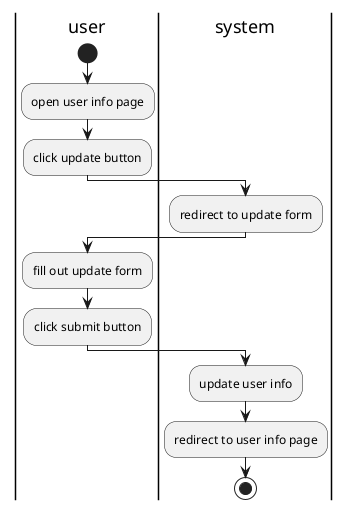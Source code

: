 @startuml update user info

|user|
start
:open user info page;
:click update button;
|system|
:redirect to update form;
|user|
:fill out update form;
:click submit button;
|system|
:update user info;
:redirect to user info page;
stop

@enduml